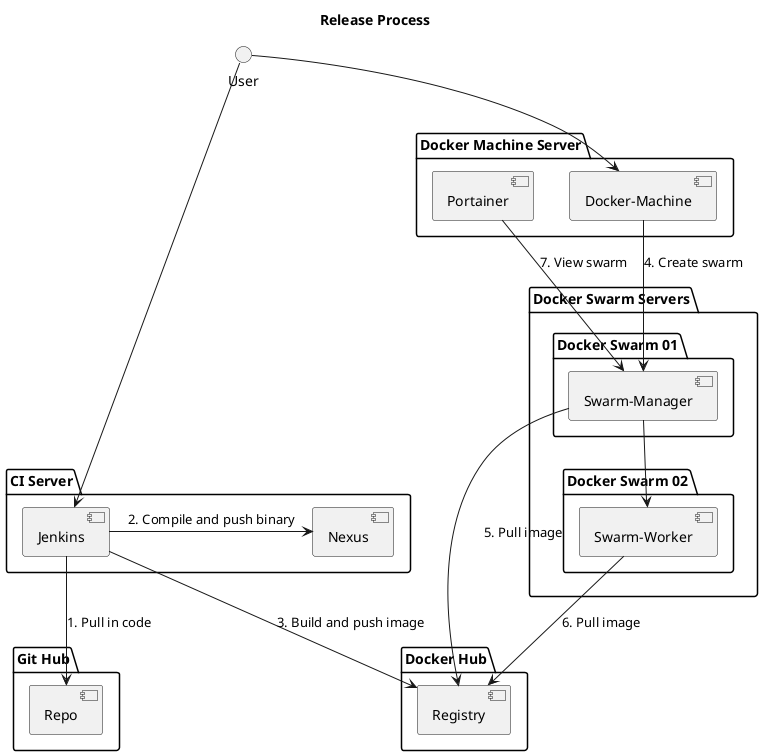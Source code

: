 @startuml

title Release Process



package "Git Hub" {
[Repo]
}

package "CI Server" {
[Jenkins] -> [Nexus] : 2. Compile and push binary
}

package "Docker Hub" {
[Registry]
}

package "Docker Machine Server" {
[Docker-Machine]
[Portainer]
}

package "Docker Swarm Servers" {
  package "Docker Swarm 01" {
  [Swarm-Manager]
  }

  package "Docker Swarm 02" {
  [Swarm-Worker]
  }
}
() User --> [Jenkins]
() User --> [Docker-Machine]
[Jenkins] --> Repo : 1. Pull in code
[Jenkins] --> Registry : 3. Build and push image
[Docker-Machine] --> [Swarm-Manager] : 4. Create swarm
[Swarm-Manager] --> [Swarm-Worker]
[Swarm-Manager] --> [Registry] : 5. Pull image
[Swarm-Worker] --> [Registry] : 6. Pull image
[Portainer] --> [Swarm-Manager] : 7. View swarm


@enduml